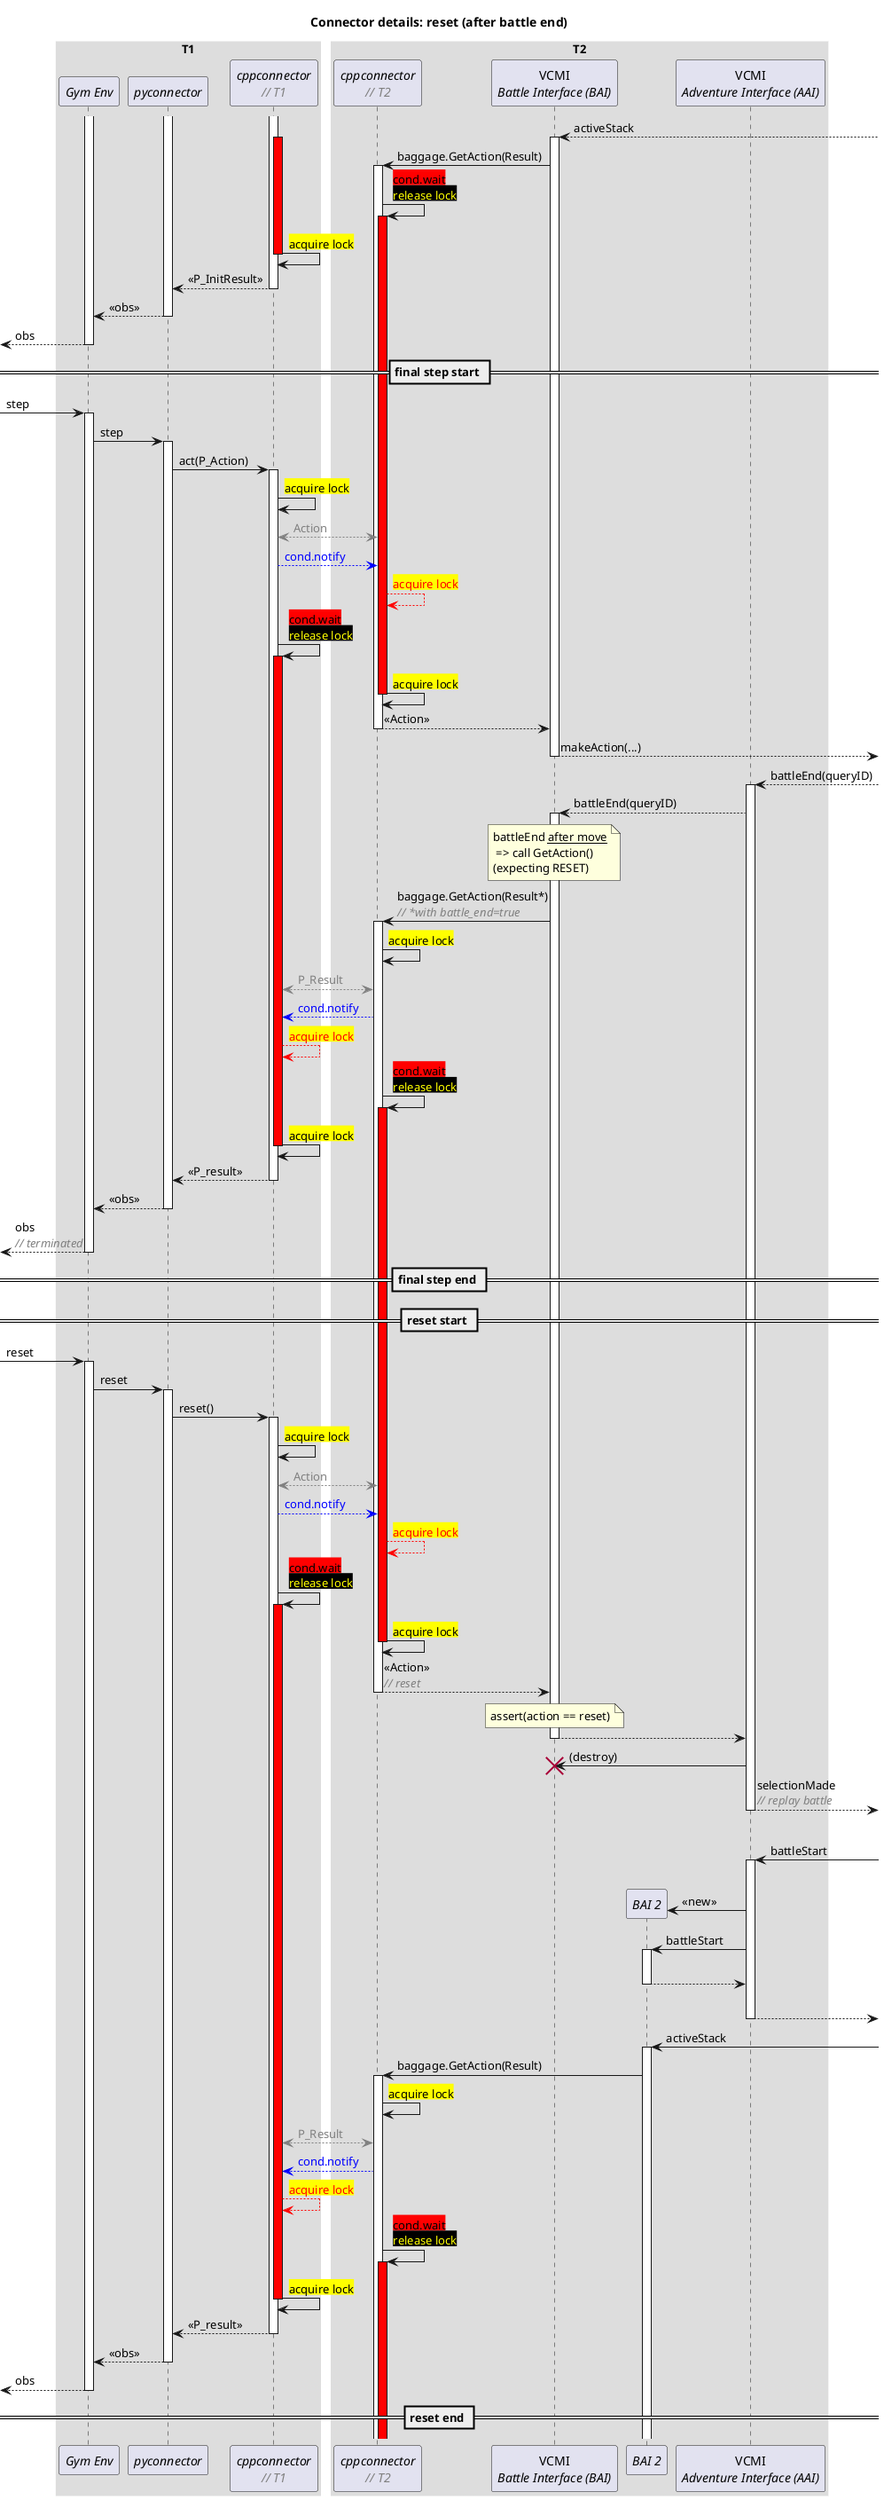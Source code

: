 @startuml "connector-details-reset-endbattle"

title "Connector details: reset (after battle end)"

skinparam sequenceBoxBorderColor #FFF

!$nbsp = "<U+00A0>"

' workaround the fact that text alignment can only be
' set globally. Using hspace(n) returns N monospaced
' $nbsp chars
!function $hspace($length)
  !$res = ""
  !$i = $length
  !while $i > 0
    !$res = $res + $nbsp
    !$i = $i - 1
  !endwhile
  !return "<font:monospaced>"+$res+"</font>"
!endfunction

!function $desc($txt)
  !return "<font:Arial><color:Gray><i>// "+$txt+"</i></color></font>"
!endfunction

!function $lock_acq_fail_text()
  !return "<back:yellow><color:red>acquire lock</color></back>"
!endfunction

!procedure $lock_acq_fail($node)
  $node -> $node : $lock_acq_fail_text()
  activate $node #red
!endprocedure

!procedure $lock_acq_direct($node)
  $node -> $node : <back:yellow>acquire lock</back>
!endprocedure

!procedure $lock_acq_latent($node)
  $lock_acq_direct($node)
  deactivate $node
!endprocedure

!procedure $cond_wait($node)
  $node -> $node : <back:red>cond.wait</back>\n<color:yellow><back:black>release lock</back></color>
  activate $node #red
!endprocedure

!procedure $cond_notify($NodeA, $NodeB)
  $NodeA --[#blue]> $NodeB : <color:blue>cond.notify</color>
  $NodeB --[#red]> $NodeB : $lock_acq_fail_text()
!endfunction

!procedure $cond_switch($NodeA, $NodeB)
  $cond_notify($NodeA, $NodeB)
  $cond_wait($NodeA)
  $lock_acq_latent($NodeB)
!endfunction

!function $replace($txt, $search, $repl)
  !$replaced = ""
  !while %strpos($txt, $search) >= 0
    !$position = %strpos($txt, $search)
    !$replaced = $replaced + %substr($txt, 0, $position) + $repl
    !$txt = %substr($txt, $position + %strlen($search))
  !endwhile
  !return $replaced + $txt
!endfunction

!procedure $sharevar($node1, $node2, $txt)
  $node1 <--[#gray]> $node2 : <color:gray>$replace($txt,"\n","</color>\n<color:gray>")</color>
!endfunction

!procedure $sharevar($txt)
  $sharevar(cpp1, cpp2, $txt)
!endfunction

' avoids super long note lines in the diagram
!function $str($txt)
  !return $replace($txt, "\n", %newline())
!endfunction

box T1
participant "//Gym Env//" as env
participant "//pyconnector//" as py
participant "//cppconnector//\n$desc(T1)" as cpp1
end box

box T2
participant "//cppconnector//\n$desc(T2)" as cpp2
participant "VCMI\n//Battle Interface (BAI)//" as bai
participant "//BAI 2//" as bai2
participant "VCMI\n//Adventure Interface (AAI)//" as aai
end box


activate cpp1
activate py
activate env

]--> bai ++ : activeStack
activate cpp1 #red
bai -> cpp2 ++ : baggage.GetAction(Result)
$cond_wait(cpp2)
$lock_acq_latent(cpp1)
cpp1 --> py -- : <<P_InitResult>>
py --> env -- : <<obs>>
[<-- env -- : obs

== final step start ==

[-> env ++ : step
env -> py ++ : step
py -> cpp1 ++ : act(P_Action)
$lock_acq_direct(cpp1)
$sharevar(Action)
$cond_switch(cpp1, cpp2)
cpp2 --> bai -- : <<Action>>
bai -->] -- : makeAction(...)

]--> aai ++ : battleEnd(queryID)
aai --> bai ++ : battleEnd(queryID)
note over bai
battleEnd __after move__
 => call GetAction()
(expecting RESET)
end note

bai -> cpp2 ++ : baggage.GetAction(Result~*)\n$desc("~*with battle_end=true")
$lock_acq_direct(cpp2)
$sharevar(P_Result)
$cond_switch(cpp2, cpp1)
cpp1 --> py -- : <<P_result>>
py --> env -- : <<obs>>
[<-- env -- : obs\n$desc("terminated")

== final step end ==
== reset start ==

[-> env ++ : reset
env -> py ++ : reset
py -> cpp1 ++ : reset()
$lock_acq_direct(cpp1)
$sharevar(Action)
$cond_switch(cpp1, cpp2)
cpp2 --> bai -- : <<Action>>\n$desc(reset)

note over bai : assert(action == reset)
bai --> aai -- :
aai -> bai : (destroy)
destroy bai

aai -->] -- : selectionMade\n$desc("replay battle")
|||
]-> aai ++ : battleStart
|||
aai -> bai2 ** : <<new>>
aai -> bai2 ++ : battleStart
|||
bai2 --> aai -- :
|||
aai -->] -- :

]-> bai2 ++ : activeStack
bai2 -> cpp2 ++ : baggage.GetAction(Result)
$lock_acq_direct(cpp2)
$sharevar(P_Result)
$cond_switch(cpp2, cpp1)
cpp1 --> py -- : <<P_result>>
py --> env -- : <<obs>>
[<-- env -- : obs

== reset end ==

@enduml
